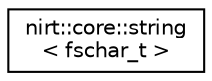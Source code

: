 digraph "Graphical Class Hierarchy"
{
 // LATEX_PDF_SIZE
  edge [fontname="Helvetica",fontsize="10",labelfontname="Helvetica",labelfontsize="10"];
  node [fontname="Helvetica",fontsize="10",shape=record];
  rankdir="LR";
  Node0 [label="nirt::core::string\l\< fschar_t \>",height=0.2,width=0.4,color="black", fillcolor="white", style="filled",URL="$classnirt_1_1core_1_1string.html",tooltip=" "];
}
